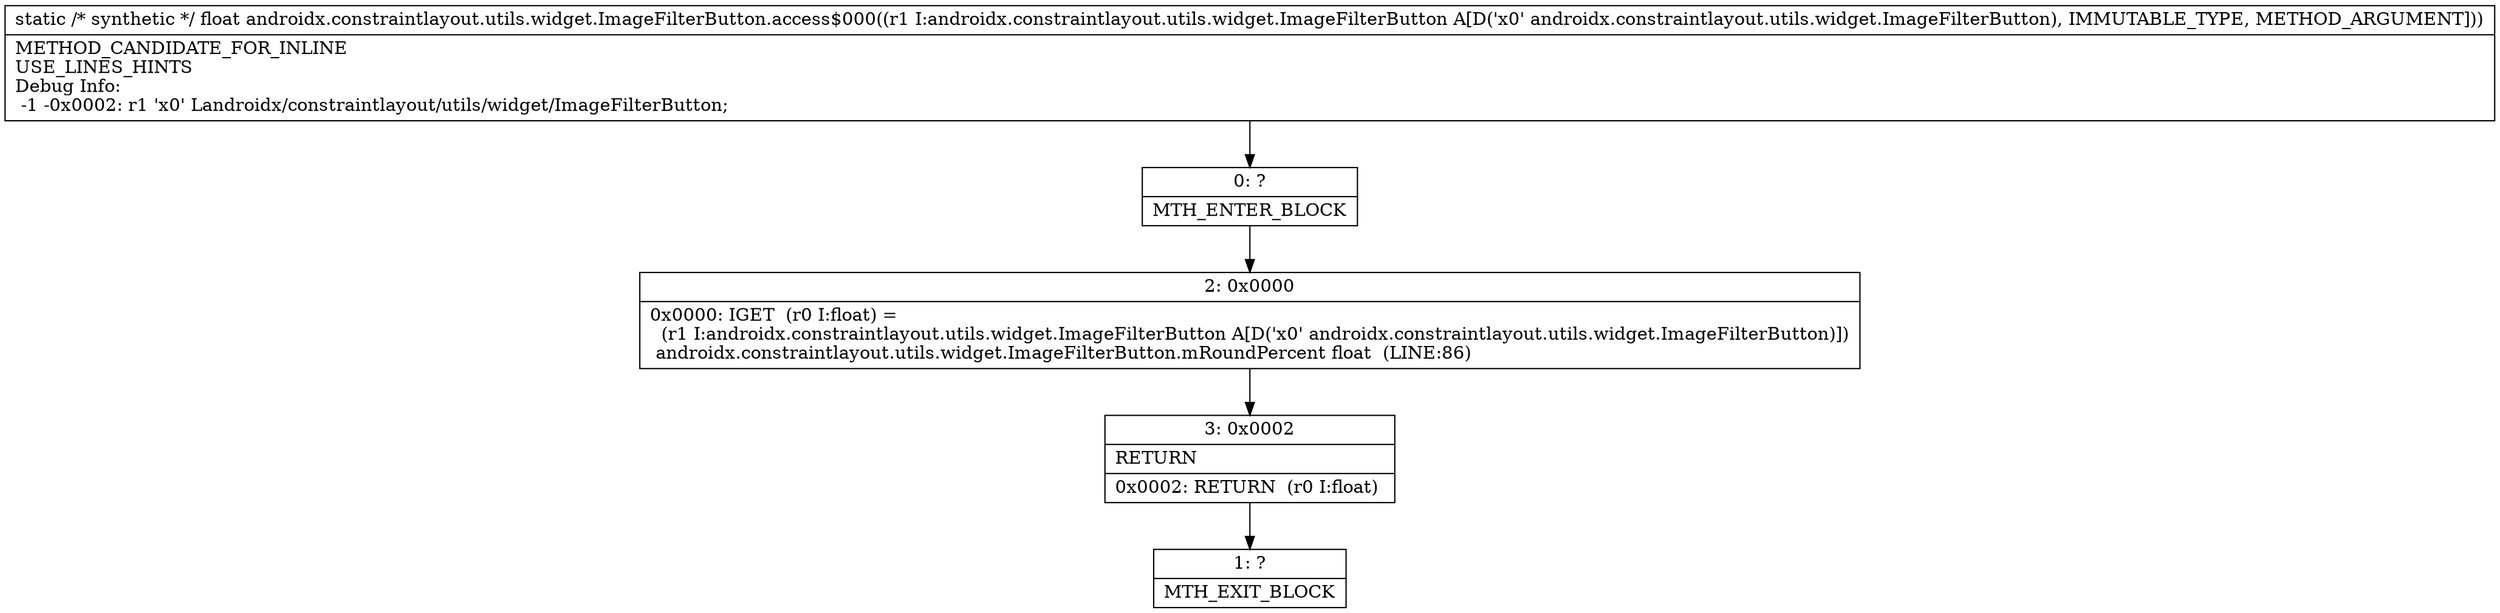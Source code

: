 digraph "CFG forandroidx.constraintlayout.utils.widget.ImageFilterButton.access$000(Landroidx\/constraintlayout\/utils\/widget\/ImageFilterButton;)F" {
Node_0 [shape=record,label="{0\:\ ?|MTH_ENTER_BLOCK\l}"];
Node_2 [shape=record,label="{2\:\ 0x0000|0x0000: IGET  (r0 I:float) = \l  (r1 I:androidx.constraintlayout.utils.widget.ImageFilterButton A[D('x0' androidx.constraintlayout.utils.widget.ImageFilterButton)])\l androidx.constraintlayout.utils.widget.ImageFilterButton.mRoundPercent float  (LINE:86)\l}"];
Node_3 [shape=record,label="{3\:\ 0x0002|RETURN\l|0x0002: RETURN  (r0 I:float) \l}"];
Node_1 [shape=record,label="{1\:\ ?|MTH_EXIT_BLOCK\l}"];
MethodNode[shape=record,label="{static \/* synthetic *\/ float androidx.constraintlayout.utils.widget.ImageFilterButton.access$000((r1 I:androidx.constraintlayout.utils.widget.ImageFilterButton A[D('x0' androidx.constraintlayout.utils.widget.ImageFilterButton), IMMUTABLE_TYPE, METHOD_ARGUMENT]))  | METHOD_CANDIDATE_FOR_INLINE\lUSE_LINES_HINTS\lDebug Info:\l  \-1 \-0x0002: r1 'x0' Landroidx\/constraintlayout\/utils\/widget\/ImageFilterButton;\l}"];
MethodNode -> Node_0;Node_0 -> Node_2;
Node_2 -> Node_3;
Node_3 -> Node_1;
}

